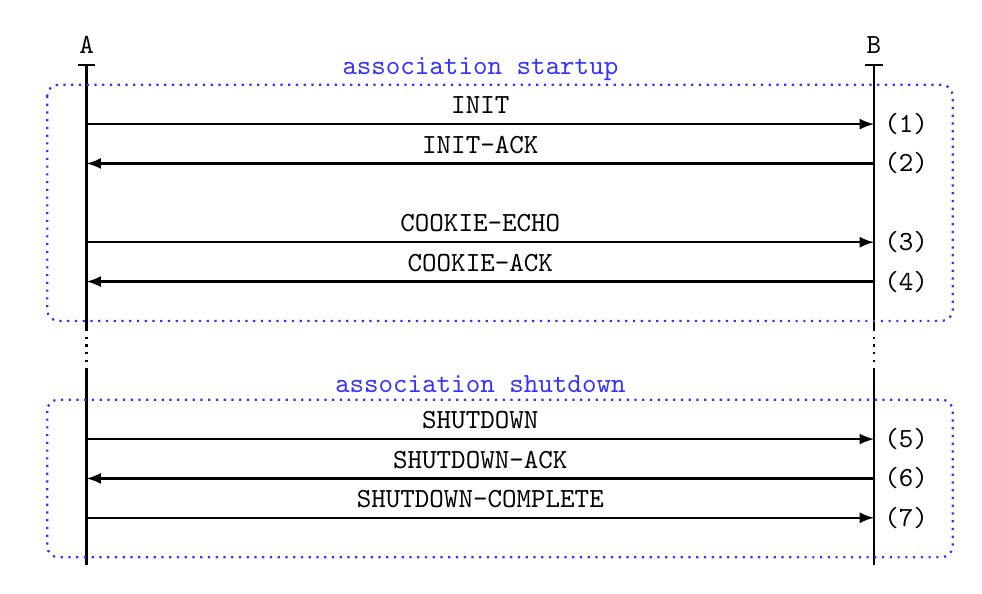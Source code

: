 \tikzstyle{message}=[-latex,thick]
\tikzstyle{message_r}=[latex-,thick]
\begin{tikzpicture}
	\node (a) at (0,0) { \texttt{A} };
	\node (b) at (10, 0) { \texttt{B} };

	\draw[thick,|-] (a) -- (0,-3.6);
	\draw[thick,|-] (b) -- (10,-3.6);

	\draw[thick,dotted] (0,-3.6) -- (0,-4.1);
	\draw[thick,dotted] (10,-3.6) -- (10,-4.1);

	\draw[thick] (0,-4.1) -- (0,-6.6);
	\draw[thick] (10,-4.1) -- (10,-6.6);

	\draw[message] (0,-1) -- (10,-1) node [above,midway] { \texttt{INIT} } node [right] { \texttt{(1)} };
	\draw[message_r] (0,-1.5) -- (10,-1.5) node [above,midway] { \texttt{INIT-ACK} } node [right] { \texttt{(2)} };
	\draw[message] (0,-2.5) -- (10,-2.5) node [above,midway] { \texttt{COOKIE-ECHO} } node [right] { \texttt{(3)} };
	\draw[message_r] (0,-3) -- (10,-3) node [above,midway] { \texttt{COOKIE-ACK} } node [right] { \texttt{(4)} };

	\draw[thick, dotted, rounded corners, blue!80] (-.5,-.5) rectangle(11,-3.5);
	\node [blue!80] at (5,-.3) { \texttt{association startup} };

	\draw[message] (0,-5) -- (10,-5) node [above,midway] { \texttt{SHUTDOWN} } node [right] { \texttt{(5)} };
	\draw[message_r] (0,-5.5) -- (10,-5.5) node [above,midway] { \texttt{SHUTDOWN-ACK} } node [right] { \texttt{(6)} };
	\draw[message] (0,-6) -- (10,-6) node [above,midway] { \texttt{SHUTDOWN-COMPLETE} } node [right] { \texttt{(7)} };

	\draw[thick, dotted, rounded corners, blue!80] (-.5,-4.5) rectangle(11,-6.5);
	\node [blue!80] at (5,-4.3) { \texttt{association shutdown} };
\end{tikzpicture}
